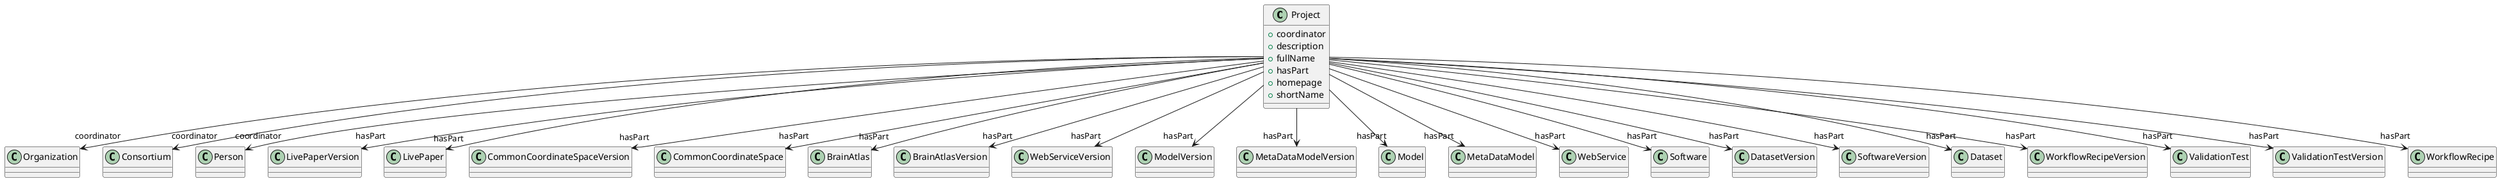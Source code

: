 @startuml
class Project {
+coordinator
+description
+fullName
+hasPart
+homepage
+shortName

}
Project -d-> "coordinator" Organization
Project -d-> "coordinator" Consortium
Project -d-> "coordinator" Person
Project -d-> "hasPart" LivePaperVersion
Project -d-> "hasPart" LivePaper
Project -d-> "hasPart" CommonCoordinateSpaceVersion
Project -d-> "hasPart" CommonCoordinateSpace
Project -d-> "hasPart" BrainAtlas
Project -d-> "hasPart" BrainAtlasVersion
Project -d-> "hasPart" WebServiceVersion
Project -d-> "hasPart" ModelVersion
Project -d-> "hasPart" MetaDataModelVersion
Project -d-> "hasPart" Model
Project -d-> "hasPart" MetaDataModel
Project -d-> "hasPart" WebService
Project -d-> "hasPart" Software
Project -d-> "hasPart" DatasetVersion
Project -d-> "hasPart" SoftwareVersion
Project -d-> "hasPart" Dataset
Project -d-> "hasPart" WorkflowRecipeVersion
Project -d-> "hasPart" ValidationTest
Project -d-> "hasPart" ValidationTestVersion
Project -d-> "hasPart" WorkflowRecipe

@enduml